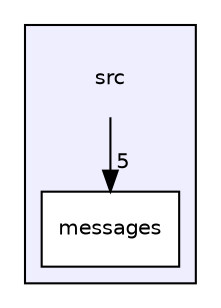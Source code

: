 digraph "src" {
  compound=true
  node [ fontsize="10", fontname="Helvetica"];
  edge [ labelfontsize="10", labelfontname="Helvetica"];
  subgraph clusterdir_68267d1309a1af8e8297ef4c3efbcdba {
    graph [ bgcolor="#eeeeff", pencolor="black", label="" URL="dir_68267d1309a1af8e8297ef4c3efbcdba.html"];
    dir_68267d1309a1af8e8297ef4c3efbcdba [shape=plaintext label="src"];
    dir_7e580a9e3cd345dd51216eb99dadc8eb [shape=box label="messages" color="black" fillcolor="white" style="filled" URL="dir_7e580a9e3cd345dd51216eb99dadc8eb.html"];
  }
  dir_68267d1309a1af8e8297ef4c3efbcdba->dir_7e580a9e3cd345dd51216eb99dadc8eb [headlabel="5", labeldistance=1.5 headhref="dir_000000_000001.html"];
}
